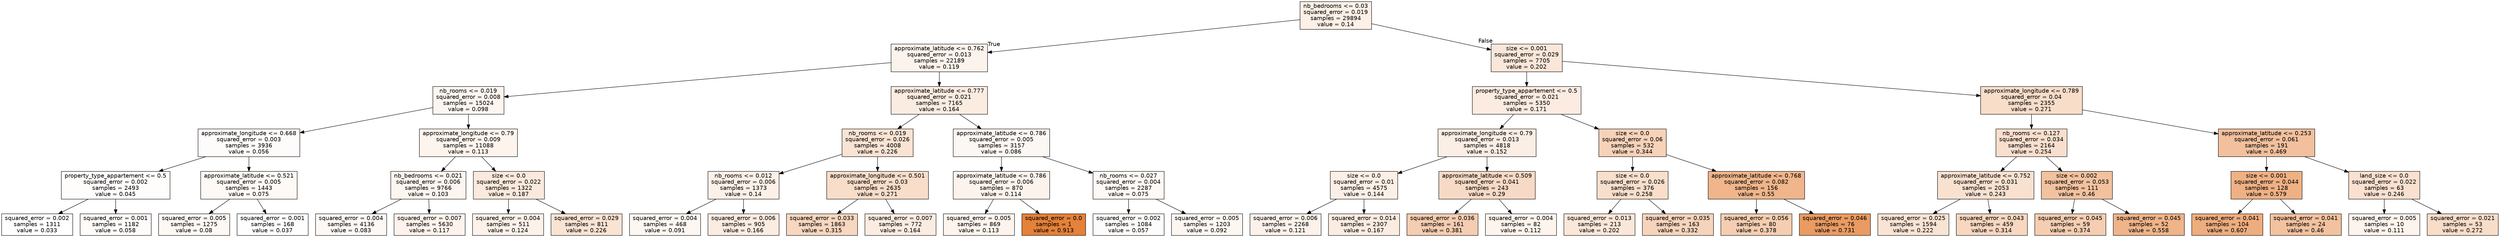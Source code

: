 digraph Tree {
node [shape=box, style="filled", color="black", fontname="helvetica"] ;
edge [fontname="helvetica"] ;
0 [label="nb_bedrooms <= 0.03\nsquared_error = 0.019\nsamples = 29894\nvalue = 0.14", fillcolor="#fcf0e7"] ;
1 [label="approximate_latitude <= 0.762\nsquared_error = 0.013\nsamples = 22189\nvalue = 0.119", fillcolor="#fcf3ec"] ;
0 -> 1 [labeldistance=2.5, labelangle=45, headlabel="True"] ;
2 [label="nb_rooms <= 0.019\nsquared_error = 0.008\nsamples = 15024\nvalue = 0.098", fillcolor="#fdf6f0"] ;
1 -> 2 ;
3 [label="approximate_longitude <= 0.668\nsquared_error = 0.003\nsamples = 3936\nvalue = 0.056", fillcolor="#fefcfa"] ;
2 -> 3 ;
4 [label="property_type_appartement <= 0.5\nsquared_error = 0.002\nsamples = 2493\nvalue = 0.045", fillcolor="#fffdfc"] ;
3 -> 4 ;
5 [label="squared_error = 0.002\nsamples = 1311\nvalue = 0.033", fillcolor="#ffffff"] ;
4 -> 5 ;
6 [label="squared_error = 0.001\nsamples = 1182\nvalue = 0.058", fillcolor="#fefbf9"] ;
4 -> 6 ;
7 [label="approximate_latitude <= 0.521\nsquared_error = 0.005\nsamples = 1443\nvalue = 0.075", fillcolor="#fef9f5"] ;
3 -> 7 ;
8 [label="squared_error = 0.005\nsamples = 1275\nvalue = 0.08", fillcolor="#fef8f4"] ;
7 -> 8 ;
9 [label="squared_error = 0.001\nsamples = 168\nvalue = 0.037", fillcolor="#fffefe"] ;
7 -> 9 ;
10 [label="approximate_longitude <= 0.79\nsquared_error = 0.009\nsamples = 11088\nvalue = 0.113", fillcolor="#fdf4ed"] ;
2 -> 10 ;
11 [label="nb_bedrooms <= 0.021\nsquared_error = 0.006\nsamples = 9766\nvalue = 0.103", fillcolor="#fdf5ef"] ;
10 -> 11 ;
12 [label="squared_error = 0.004\nsamples = 4136\nvalue = 0.083", fillcolor="#fdf8f4"] ;
11 -> 12 ;
13 [label="squared_error = 0.007\nsamples = 5630\nvalue = 0.117", fillcolor="#fdf3ec"] ;
11 -> 13 ;
14 [label="size <= 0.0\nsquared_error = 0.022\nsamples = 1322\nvalue = 0.187", fillcolor="#fae9dc"] ;
10 -> 14 ;
15 [label="squared_error = 0.004\nsamples = 511\nvalue = 0.124", fillcolor="#fcf2ea"] ;
14 -> 15 ;
16 [label="squared_error = 0.029\nsamples = 811\nvalue = 0.226", fillcolor="#f9e3d3"] ;
14 -> 16 ;
17 [label="approximate_latitude <= 0.777\nsquared_error = 0.021\nsamples = 7165\nvalue = 0.164", fillcolor="#fbece1"] ;
1 -> 17 ;
18 [label="nb_rooms <= 0.019\nsquared_error = 0.026\nsamples = 4008\nvalue = 0.226", fillcolor="#f9e3d3"] ;
17 -> 18 ;
19 [label="nb_rooms <= 0.012\nsquared_error = 0.006\nsamples = 1373\nvalue = 0.14", fillcolor="#fcf0e7"] ;
18 -> 19 ;
20 [label="squared_error = 0.004\nsamples = 468\nvalue = 0.091", fillcolor="#fdf7f2"] ;
19 -> 20 ;
21 [label="squared_error = 0.006\nsamples = 905\nvalue = 0.166", fillcolor="#fbece1"] ;
19 -> 21 ;
22 [label="approximate_longitude <= 0.501\nsquared_error = 0.03\nsamples = 2635\nvalue = 0.271", fillcolor="#f8ddc9"] ;
18 -> 22 ;
23 [label="squared_error = 0.033\nsamples = 1863\nvalue = 0.315", fillcolor="#f7d7bf"] ;
22 -> 23 ;
24 [label="squared_error = 0.007\nsamples = 772\nvalue = 0.164", fillcolor="#fbece1"] ;
22 -> 24 ;
25 [label="approximate_latitude <= 0.786\nsquared_error = 0.005\nsamples = 3157\nvalue = 0.086", fillcolor="#fdf7f3"] ;
17 -> 25 ;
26 [label="approximate_latitude <= 0.786\nsquared_error = 0.006\nsamples = 870\nvalue = 0.114", fillcolor="#fdf3ed"] ;
25 -> 26 ;
27 [label="squared_error = 0.005\nsamples = 869\nvalue = 0.113", fillcolor="#fdf4ed"] ;
26 -> 27 ;
28 [label="squared_error = 0.0\nsamples = 1\nvalue = 0.913", fillcolor="#e58139"] ;
26 -> 28 ;
29 [label="nb_rooms <= 0.027\nsquared_error = 0.004\nsamples = 2287\nvalue = 0.075", fillcolor="#fef9f5"] ;
25 -> 29 ;
30 [label="squared_error = 0.002\nsamples = 1084\nvalue = 0.057", fillcolor="#fefcfa"] ;
29 -> 30 ;
31 [label="squared_error = 0.005\nsamples = 1203\nvalue = 0.092", fillcolor="#fdf7f2"] ;
29 -> 31 ;
32 [label="size <= 0.001\nsquared_error = 0.029\nsamples = 7705\nvalue = 0.202", fillcolor="#fae7d9"] ;
0 -> 32 [labeldistance=2.5, labelangle=-45, headlabel="False"] ;
33 [label="property_type_appartement <= 0.5\nsquared_error = 0.021\nsamples = 5350\nvalue = 0.171", fillcolor="#fbebe0"] ;
32 -> 33 ;
34 [label="approximate_longitude <= 0.79\nsquared_error = 0.013\nsamples = 4818\nvalue = 0.152", fillcolor="#fbeee4"] ;
33 -> 34 ;
35 [label="size <= 0.0\nsquared_error = 0.01\nsamples = 4575\nvalue = 0.144", fillcolor="#fcefe6"] ;
34 -> 35 ;
36 [label="squared_error = 0.006\nsamples = 2268\nvalue = 0.121", fillcolor="#fcf2eb"] ;
35 -> 36 ;
37 [label="squared_error = 0.014\nsamples = 2307\nvalue = 0.167", fillcolor="#fbece1"] ;
35 -> 37 ;
38 [label="approximate_latitude <= 0.509\nsquared_error = 0.041\nsamples = 243\nvalue = 0.29", fillcolor="#f7dac5"] ;
34 -> 38 ;
39 [label="squared_error = 0.036\nsamples = 161\nvalue = 0.381", fillcolor="#f5cdb1"] ;
38 -> 39 ;
40 [label="squared_error = 0.004\nsamples = 82\nvalue = 0.112", fillcolor="#fdf4ed"] ;
38 -> 40 ;
41 [label="size <= 0.0\nsquared_error = 0.06\nsamples = 532\nvalue = 0.344", fillcolor="#f6d2b9"] ;
33 -> 41 ;
42 [label="size <= 0.0\nsquared_error = 0.026\nsamples = 376\nvalue = 0.258", fillcolor="#f8dfcc"] ;
41 -> 42 ;
43 [label="squared_error = 0.013\nsamples = 213\nvalue = 0.202", fillcolor="#fae7d9"] ;
42 -> 43 ;
44 [label="squared_error = 0.035\nsamples = 163\nvalue = 0.332", fillcolor="#f6d4bc"] ;
42 -> 44 ;
45 [label="approximate_latitude <= 0.768\nsquared_error = 0.082\nsamples = 156\nvalue = 0.55", fillcolor="#f0b58b"] ;
41 -> 45 ;
46 [label="squared_error = 0.056\nsamples = 80\nvalue = 0.378", fillcolor="#f5ceb1"] ;
45 -> 46 ;
47 [label="squared_error = 0.046\nsamples = 76\nvalue = 0.731", fillcolor="#ea9b62"] ;
45 -> 47 ;
48 [label="approximate_longitude <= 0.789\nsquared_error = 0.04\nsamples = 2355\nvalue = 0.271", fillcolor="#f8ddc9"] ;
32 -> 48 ;
49 [label="nb_rooms <= 0.127\nsquared_error = 0.034\nsamples = 2164\nvalue = 0.254", fillcolor="#f8dfcd"] ;
48 -> 49 ;
50 [label="approximate_latitude <= 0.752\nsquared_error = 0.031\nsamples = 2053\nvalue = 0.243", fillcolor="#f9e1d0"] ;
49 -> 50 ;
51 [label="squared_error = 0.025\nsamples = 1594\nvalue = 0.222", fillcolor="#f9e4d4"] ;
50 -> 51 ;
52 [label="squared_error = 0.043\nsamples = 459\nvalue = 0.314", fillcolor="#f7d7c0"] ;
50 -> 52 ;
53 [label="size <= 0.002\nsquared_error = 0.053\nsamples = 111\nvalue = 0.46", fillcolor="#f2c29f"] ;
49 -> 53 ;
54 [label="squared_error = 0.045\nsamples = 59\nvalue = 0.374", fillcolor="#f5ceb2"] ;
53 -> 54 ;
55 [label="squared_error = 0.045\nsamples = 52\nvalue = 0.558", fillcolor="#efb489"] ;
53 -> 55 ;
56 [label="approximate_latitude <= 0.253\nsquared_error = 0.061\nsamples = 191\nvalue = 0.469", fillcolor="#f2c09d"] ;
48 -> 56 ;
57 [label="size <= 0.001\nsquared_error = 0.044\nsamples = 128\nvalue = 0.579", fillcolor="#efb184"] ;
56 -> 57 ;
58 [label="squared_error = 0.041\nsamples = 104\nvalue = 0.607", fillcolor="#eead7e"] ;
57 -> 58 ;
59 [label="squared_error = 0.041\nsamples = 24\nvalue = 0.46", fillcolor="#f2c29f"] ;
57 -> 59 ;
60 [label="land_size <= 0.0\nsquared_error = 0.022\nsamples = 63\nvalue = 0.246", fillcolor="#f9e0cf"] ;
56 -> 60 ;
61 [label="squared_error = 0.005\nsamples = 10\nvalue = 0.111", fillcolor="#fdf4ed"] ;
60 -> 61 ;
62 [label="squared_error = 0.021\nsamples = 53\nvalue = 0.272", fillcolor="#f8ddc9"] ;
60 -> 62 ;
}
